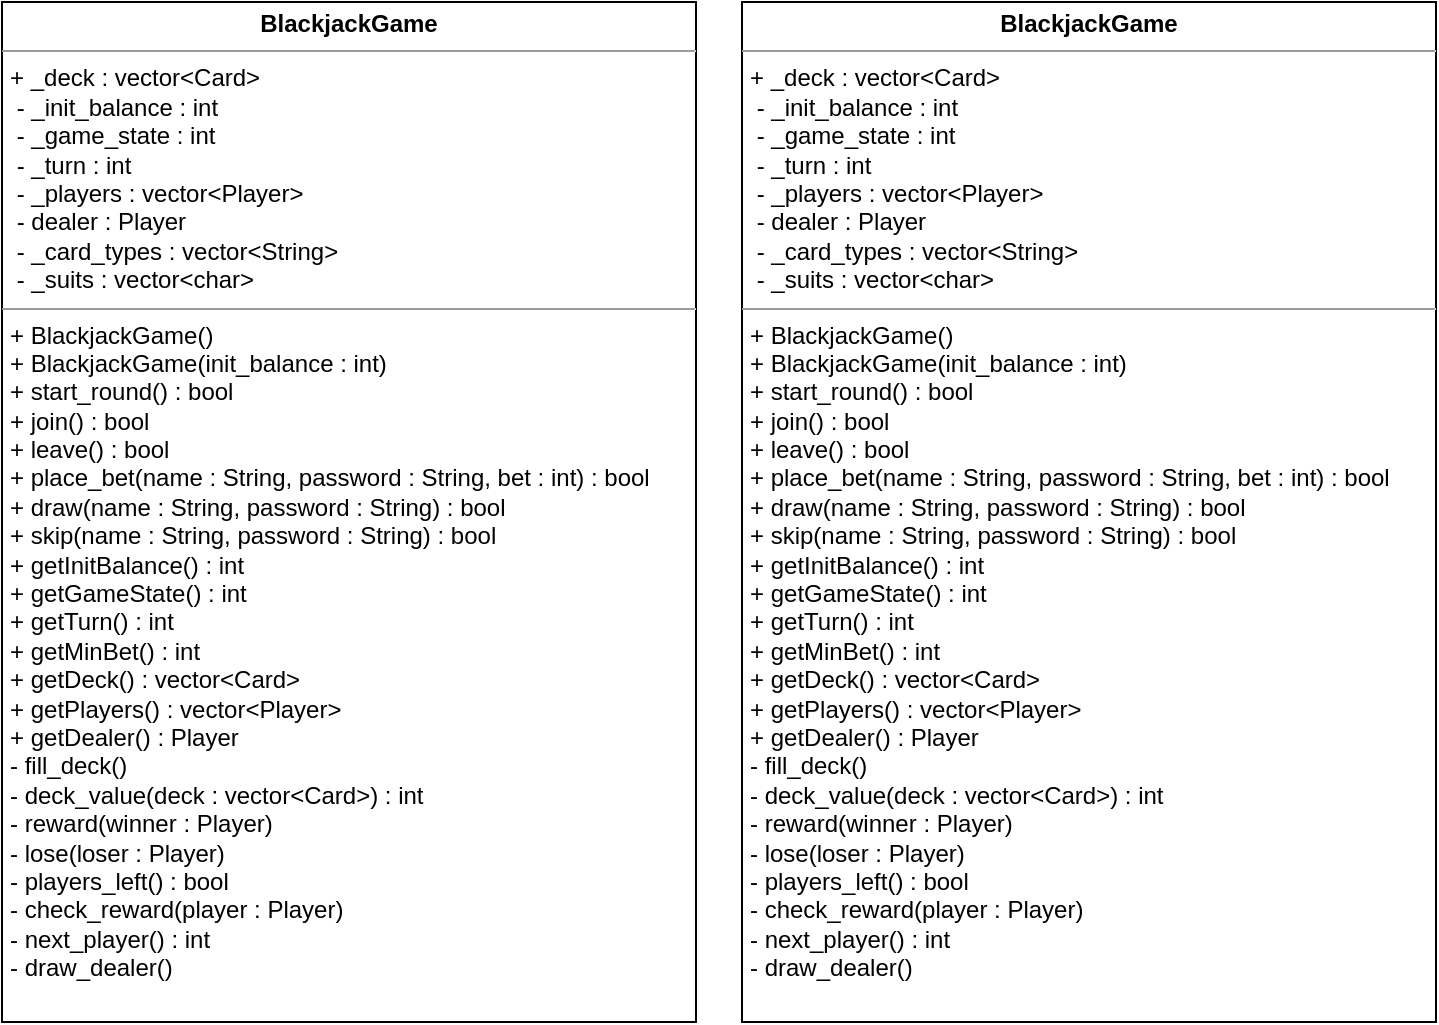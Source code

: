 <mxfile version="21.3.6" type="device">
  <diagram name="Seite-1" id="T3qOwCYRP5SabC_Y7l2l">
    <mxGraphModel dx="1461" dy="686" grid="1" gridSize="10" guides="1" tooltips="1" connect="1" arrows="1" fold="1" page="1" pageScale="1" pageWidth="827" pageHeight="1169" math="0" shadow="0">
      <root>
        <mxCell id="0" />
        <mxCell id="1" parent="0" />
        <mxCell id="Lea8IH57JLJIbaSc_baa-24" value="&lt;p style=&quot;margin:0px;margin-top:4px;text-align:center;&quot;&gt;&lt;b&gt;BlackjackGame&lt;/b&gt;&lt;/p&gt;&lt;hr size=&quot;1&quot;&gt;&lt;p style=&quot;margin:0px;margin-left:4px;&quot;&gt;+ _deck : vector&amp;lt;Card&amp;gt;&amp;nbsp;&lt;/p&gt;&lt;p style=&quot;margin:0px;margin-left:4px;&quot;&gt;&amp;nbsp;- _init_balance : int&lt;/p&gt;&lt;p style=&quot;margin:0px;margin-left:4px;&quot;&gt;&amp;nbsp;- _game_state : int&lt;/p&gt;&lt;p style=&quot;margin:0px;margin-left:4px;&quot;&gt;&amp;nbsp;- _turn : int&lt;/p&gt;&lt;p style=&quot;margin:0px;margin-left:4px;&quot;&gt;&lt;span style=&quot;background-color: initial;&quot;&gt;&amp;nbsp;- _players : vector&amp;lt;Player&amp;gt;&lt;/span&gt;&lt;/p&gt;&lt;p style=&quot;margin:0px;margin-left:4px;&quot;&gt;&lt;span style=&quot;background-color: initial;&quot;&gt;&amp;nbsp;- dealer : Player&lt;/span&gt;&lt;/p&gt;&lt;p style=&quot;margin:0px;margin-left:4px;&quot;&gt;&lt;span style=&quot;background-color: initial;&quot;&gt;&amp;nbsp;- _card_types : vector&amp;lt;String&amp;gt;&lt;/span&gt;&lt;/p&gt;&lt;p style=&quot;margin:0px;margin-left:4px;&quot;&gt;&lt;span style=&quot;background-color: initial;&quot;&gt;&amp;nbsp;- _suits : vector&amp;lt;char&amp;gt;&lt;/span&gt;&lt;/p&gt;&lt;hr size=&quot;1&quot;&gt;&lt;p style=&quot;margin:0px;margin-left:4px;&quot;&gt;+ BlackjackGame()&lt;/p&gt;&lt;p style=&quot;margin:0px;margin-left:4px;&quot;&gt;+ BlackjackGame(init_balance : int)&lt;/p&gt;&lt;p style=&quot;margin:0px;margin-left:4px;&quot;&gt;+ start_round() : bool&lt;/p&gt;&lt;p style=&quot;margin:0px;margin-left:4px;&quot;&gt;+ join() : bool&lt;/p&gt;&lt;p style=&quot;margin:0px;margin-left:4px;&quot;&gt;+ leave() : bool&lt;/p&gt;&lt;p style=&quot;margin:0px;margin-left:4px;&quot;&gt;+ place_bet(name : String, password : String, bet : int) : bool&lt;/p&gt;&lt;p style=&quot;margin:0px;margin-left:4px;&quot;&gt;+ draw(name : String, password : String) : bool&lt;/p&gt;&lt;p style=&quot;margin:0px;margin-left:4px;&quot;&gt;+ skip(name : String, password : String) : bool&lt;/p&gt;&lt;p style=&quot;margin:0px;margin-left:4px;&quot;&gt;+ getInitBalance() : int&lt;/p&gt;&lt;p style=&quot;margin:0px;margin-left:4px;&quot;&gt;+ getGameState() : int&lt;/p&gt;&lt;p style=&quot;margin:0px;margin-left:4px;&quot;&gt;+ getTurn() : int&lt;/p&gt;&lt;p style=&quot;margin:0px;margin-left:4px;&quot;&gt;+ getMinBet() : int&lt;/p&gt;&lt;p style=&quot;margin:0px;margin-left:4px;&quot;&gt;+ getDeck() : vector&amp;lt;Card&amp;gt;&lt;/p&gt;&lt;p style=&quot;margin:0px;margin-left:4px;&quot;&gt;+ getPlayers() : vector&amp;lt;Player&amp;gt;&lt;/p&gt;&lt;p style=&quot;margin:0px;margin-left:4px;&quot;&gt;+ getDealer() : Player&lt;/p&gt;&lt;p style=&quot;margin:0px;margin-left:4px;&quot;&gt;- fill_deck()&lt;/p&gt;&lt;p style=&quot;margin:0px;margin-left:4px;&quot;&gt;- deck_value(deck : vector&amp;lt;Card&amp;gt;) : int&lt;/p&gt;&lt;p style=&quot;margin:0px;margin-left:4px;&quot;&gt;- reward(winner : Player)&amp;nbsp;&lt;/p&gt;&lt;p style=&quot;margin:0px;margin-left:4px;&quot;&gt;- lose(loser : Player)&amp;nbsp;&lt;/p&gt;&lt;p style=&quot;margin:0px;margin-left:4px;&quot;&gt;- players_left() : bool&lt;/p&gt;&lt;p style=&quot;margin:0px;margin-left:4px;&quot;&gt;- check_reward(player : Player)&lt;/p&gt;&lt;p style=&quot;margin:0px;margin-left:4px;&quot;&gt;- next_player() : int&lt;/p&gt;&lt;p style=&quot;margin:0px;margin-left:4px;&quot;&gt;- draw_dealer()&lt;/p&gt;&lt;p style=&quot;margin:0px;margin-left:4px;&quot;&gt;&lt;br&gt;&lt;/p&gt;&lt;p style=&quot;margin:0px;margin-left:4px;&quot;&gt;&lt;br&gt;&lt;/p&gt;&lt;p style=&quot;margin:0px;margin-left:4px;&quot;&gt;&lt;br&gt;&lt;/p&gt;&lt;p style=&quot;margin:0px;margin-left:4px;&quot;&gt;&lt;br&gt;&lt;/p&gt;" style="verticalAlign=top;align=left;overflow=fill;fontSize=12;fontFamily=Helvetica;html=1;whiteSpace=wrap;" parent="1" vertex="1">
          <mxGeometry x="170" y="40" width="347" height="510" as="geometry" />
        </mxCell>
        <mxCell id="LqpURru_f6iX8NWLQTbW-1" value="&lt;p style=&quot;margin:0px;margin-top:4px;text-align:center;&quot;&gt;&lt;b&gt;BlackjackGame&lt;/b&gt;&lt;/p&gt;&lt;hr size=&quot;1&quot;&gt;&lt;p style=&quot;margin:0px;margin-left:4px;&quot;&gt;+ _deck : vector&amp;lt;Card&amp;gt;&amp;nbsp;&lt;/p&gt;&lt;p style=&quot;margin:0px;margin-left:4px;&quot;&gt;&amp;nbsp;- _init_balance : int&lt;/p&gt;&lt;p style=&quot;margin:0px;margin-left:4px;&quot;&gt;&amp;nbsp;- _game_state : int&lt;/p&gt;&lt;p style=&quot;margin:0px;margin-left:4px;&quot;&gt;&amp;nbsp;- _turn : int&lt;/p&gt;&lt;p style=&quot;margin:0px;margin-left:4px;&quot;&gt;&lt;span style=&quot;background-color: initial;&quot;&gt;&amp;nbsp;- _players : vector&amp;lt;Player&amp;gt;&lt;/span&gt;&lt;/p&gt;&lt;p style=&quot;margin:0px;margin-left:4px;&quot;&gt;&lt;span style=&quot;background-color: initial;&quot;&gt;&amp;nbsp;- dealer : Player&lt;/span&gt;&lt;/p&gt;&lt;p style=&quot;margin:0px;margin-left:4px;&quot;&gt;&lt;span style=&quot;background-color: initial;&quot;&gt;&amp;nbsp;- _card_types : vector&amp;lt;String&amp;gt;&lt;/span&gt;&lt;/p&gt;&lt;p style=&quot;margin:0px;margin-left:4px;&quot;&gt;&lt;span style=&quot;background-color: initial;&quot;&gt;&amp;nbsp;- _suits : vector&amp;lt;char&amp;gt;&lt;/span&gt;&lt;/p&gt;&lt;hr size=&quot;1&quot;&gt;&lt;p style=&quot;margin:0px;margin-left:4px;&quot;&gt;+ BlackjackGame()&lt;/p&gt;&lt;p style=&quot;margin:0px;margin-left:4px;&quot;&gt;+ BlackjackGame(init_balance : int)&lt;/p&gt;&lt;p style=&quot;margin:0px;margin-left:4px;&quot;&gt;+ start_round() : bool&lt;/p&gt;&lt;p style=&quot;margin:0px;margin-left:4px;&quot;&gt;+ join() : bool&lt;/p&gt;&lt;p style=&quot;margin:0px;margin-left:4px;&quot;&gt;+ leave() : bool&lt;/p&gt;&lt;p style=&quot;margin:0px;margin-left:4px;&quot;&gt;+ place_bet(name : String, password : String, bet : int) : bool&lt;/p&gt;&lt;p style=&quot;margin:0px;margin-left:4px;&quot;&gt;+ draw(name : String, password : String) : bool&lt;/p&gt;&lt;p style=&quot;margin:0px;margin-left:4px;&quot;&gt;+ skip(name : String, password : String) : bool&lt;/p&gt;&lt;p style=&quot;margin:0px;margin-left:4px;&quot;&gt;+ getInitBalance() : int&lt;/p&gt;&lt;p style=&quot;margin:0px;margin-left:4px;&quot;&gt;+ getGameState() : int&lt;/p&gt;&lt;p style=&quot;margin:0px;margin-left:4px;&quot;&gt;+ getTurn() : int&lt;/p&gt;&lt;p style=&quot;margin:0px;margin-left:4px;&quot;&gt;+ getMinBet() : int&lt;/p&gt;&lt;p style=&quot;margin:0px;margin-left:4px;&quot;&gt;+ getDeck() : vector&amp;lt;Card&amp;gt;&lt;/p&gt;&lt;p style=&quot;margin:0px;margin-left:4px;&quot;&gt;+ getPlayers() : vector&amp;lt;Player&amp;gt;&lt;/p&gt;&lt;p style=&quot;margin:0px;margin-left:4px;&quot;&gt;+ getDealer() : Player&lt;/p&gt;&lt;p style=&quot;margin:0px;margin-left:4px;&quot;&gt;- fill_deck()&lt;/p&gt;&lt;p style=&quot;margin:0px;margin-left:4px;&quot;&gt;- deck_value(deck : vector&amp;lt;Card&amp;gt;) : int&lt;/p&gt;&lt;p style=&quot;margin:0px;margin-left:4px;&quot;&gt;- reward(winner : Player)&amp;nbsp;&lt;/p&gt;&lt;p style=&quot;margin:0px;margin-left:4px;&quot;&gt;- lose(loser : Player)&amp;nbsp;&lt;/p&gt;&lt;p style=&quot;margin:0px;margin-left:4px;&quot;&gt;- players_left() : bool&lt;/p&gt;&lt;p style=&quot;margin:0px;margin-left:4px;&quot;&gt;- check_reward(player : Player)&lt;/p&gt;&lt;p style=&quot;margin:0px;margin-left:4px;&quot;&gt;- next_player() : int&lt;/p&gt;&lt;p style=&quot;margin:0px;margin-left:4px;&quot;&gt;- draw_dealer()&lt;/p&gt;&lt;p style=&quot;margin:0px;margin-left:4px;&quot;&gt;&lt;br&gt;&lt;/p&gt;&lt;p style=&quot;margin:0px;margin-left:4px;&quot;&gt;&lt;br&gt;&lt;/p&gt;&lt;p style=&quot;margin:0px;margin-left:4px;&quot;&gt;&lt;br&gt;&lt;/p&gt;&lt;p style=&quot;margin:0px;margin-left:4px;&quot;&gt;&lt;br&gt;&lt;/p&gt;" style="verticalAlign=top;align=left;overflow=fill;fontSize=12;fontFamily=Helvetica;html=1;whiteSpace=wrap;" vertex="1" parent="1">
          <mxGeometry x="540" y="40" width="347" height="510" as="geometry" />
        </mxCell>
      </root>
    </mxGraphModel>
  </diagram>
</mxfile>
